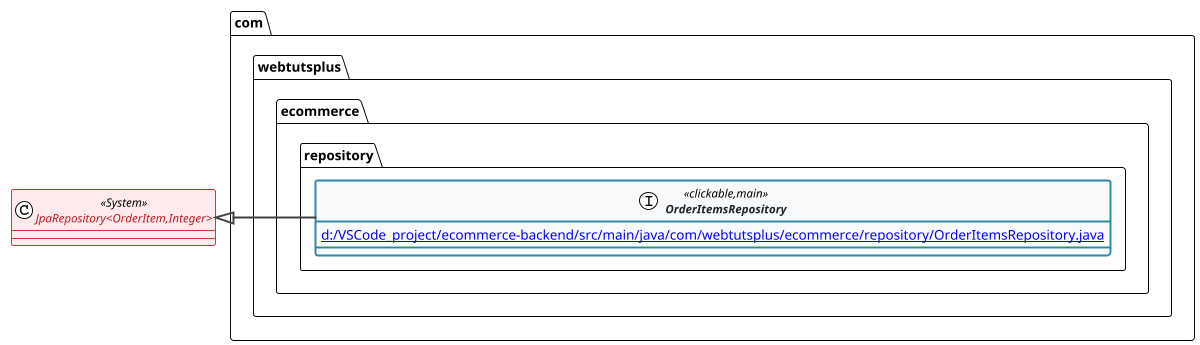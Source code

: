 @startuml
!theme plain
skinparam classAttributeIconSize 0
skinparam classFontSize 12
skinparam packageFontSize 14
skinparam backgroundColor #FFFFFF

' Enhanced styling similar to intersystems-objectscript-class-diagram-view
skinparam class {
    BackgroundColor #F8F9FA
    BorderColor #2E86AB
    FontColor #212529
    BorderThickness 2
    FontStyle bold
}

skinparam interface {
    BackgroundColor #E3F2FD
    BorderColor #1976D2
    FontColor #0D47A1
    BorderThickness 2
}

skinparam enum {
    BackgroundColor #FFF3E0
    BorderColor #F57C00
    FontColor #E65100
    BorderThickness 2
}

skinparam abstract {
    BackgroundColor #F3E5F5
    BorderColor #7B1FA2
    FontColor #4A148C
    BorderThickness 2
}

' Stereotype styles
skinparam class<<System>> {
    BackgroundColor #FFEBEE
    BorderColor #D32F2F
    FontColor #B71C1C
    BorderThickness 1
    FontStyle italic
}

skinparam class<<Clickable>> {
    BackgroundColor #E8F5E8
    BorderColor #4CAF50
    FontColor #2E7D32
    BorderThickness 2
}

skinparam class<<Main>> {
    BackgroundColor #FFF9C4
    BorderColor #F57F17
    FontColor #E65100
    BorderThickness 3
    FontStyle bold
}

' Support for combined stereotypes
skinparam interface<<clickable>> {
    BackgroundColor #E8F5E8
    BorderColor #4CAF50
    FontColor #2E7D32
    BorderThickness 2
}

skinparam interface<<main>> {
    BackgroundColor #FFF9C4
    BorderColor #F57F17
    FontColor #E65100
    BorderThickness 3
    FontStyle bold
}

skinparam arrow {
    Color #424242
    Thickness 2
}

left to right direction
scale max 1200 width

interface "com.webtutsplus.ecommerce.repository.OrderItemsRepository" <<clickable,main>> {
}
"com.webtutsplus.ecommerce.repository.OrderItemsRepository" : [[d:/VSCode_project/ecommerce-backend/src/main/java/com/webtutsplus/ecommerce/repository/OrderItemsRepository.java]]

class "JpaRepository<OrderItem,Integer>" <<System>>

"JpaRepository<OrderItem,Integer>" <|-- "com.webtutsplus.ecommerce.repository.OrderItemsRepository"
@enduml
